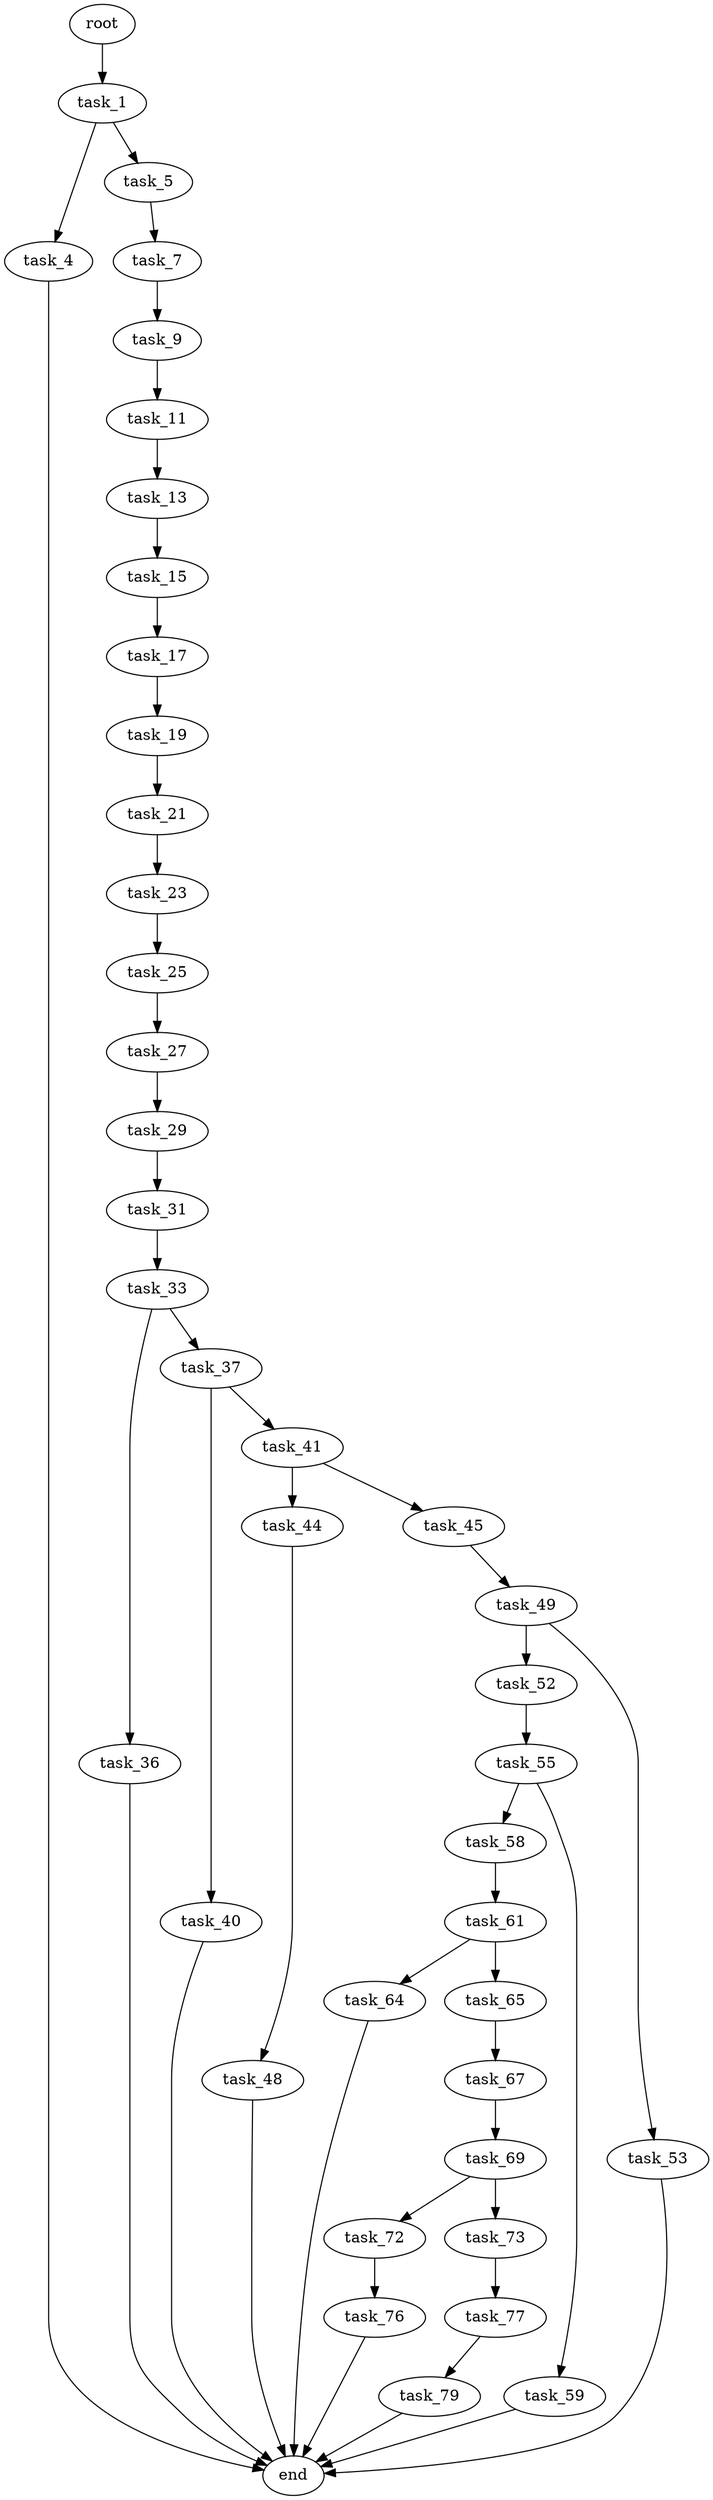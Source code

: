 digraph G {
  root [size="0.000000"];
  task_1 [size="68719476736.000000"];
  task_4 [size="8589934592.000000"];
  task_5 [size="20392247502.000000"];
  task_7 [size="203652830129.000000"];
  task_9 [size="874816976798.000000"];
  task_11 [size="28991029248.000000"];
  task_13 [size="24410902548.000000"];
  task_15 [size="73908617733.000000"];
  task_17 [size="942667361739.000000"];
  task_19 [size="125676411168.000000"];
  task_21 [size="12596199310.000000"];
  task_23 [size="180422877322.000000"];
  task_25 [size="1100545307882.000000"];
  task_27 [size="368293445632.000000"];
  task_29 [size="2473839110.000000"];
  task_31 [size="5005151940.000000"];
  task_33 [size="28679888730.000000"];
  task_36 [size="121882953775.000000"];
  task_37 [size="8589934592.000000"];
  task_40 [size="436798272820.000000"];
  task_41 [size="231928233984.000000"];
  task_44 [size="368293445632.000000"];
  task_45 [size="18466081987.000000"];
  task_48 [size="28991029248.000000"];
  task_49 [size="134217728000.000000"];
  task_52 [size="17631196948.000000"];
  task_53 [size="2108109837.000000"];
  task_55 [size="573446788361.000000"];
  task_58 [size="925218543950.000000"];
  task_59 [size="1091544961.000000"];
  task_61 [size="28991029248.000000"];
  task_64 [size="2223811988.000000"];
  task_65 [size="14555709580.000000"];
  task_67 [size="368293445632.000000"];
  task_69 [size="16667497963.000000"];
  task_72 [size="68719476736.000000"];
  task_73 [size="134217728000.000000"];
  task_76 [size="302348837843.000000"];
  task_77 [size="3815736547.000000"];
  task_79 [size="613307869979.000000"];
  end [size="0.000000"];

  root -> task_1 [size="1.000000"];
  task_1 -> task_4 [size="134217728.000000"];
  task_1 -> task_5 [size="134217728.000000"];
  task_4 -> end [size="1.000000"];
  task_5 -> task_7 [size="75497472.000000"];
  task_7 -> task_9 [size="536870912.000000"];
  task_9 -> task_11 [size="679477248.000000"];
  task_11 -> task_13 [size="75497472.000000"];
  task_13 -> task_15 [size="536870912.000000"];
  task_15 -> task_17 [size="75497472.000000"];
  task_17 -> task_19 [size="679477248.000000"];
  task_19 -> task_21 [size="134217728.000000"];
  task_21 -> task_23 [size="411041792.000000"];
  task_23 -> task_25 [size="209715200.000000"];
  task_25 -> task_27 [size="679477248.000000"];
  task_27 -> task_29 [size="411041792.000000"];
  task_29 -> task_31 [size="75497472.000000"];
  task_31 -> task_33 [size="134217728.000000"];
  task_33 -> task_36 [size="679477248.000000"];
  task_33 -> task_37 [size="679477248.000000"];
  task_36 -> end [size="1.000000"];
  task_37 -> task_40 [size="33554432.000000"];
  task_37 -> task_41 [size="33554432.000000"];
  task_40 -> end [size="1.000000"];
  task_41 -> task_44 [size="301989888.000000"];
  task_41 -> task_45 [size="301989888.000000"];
  task_44 -> task_48 [size="411041792.000000"];
  task_45 -> task_49 [size="411041792.000000"];
  task_48 -> end [size="1.000000"];
  task_49 -> task_52 [size="209715200.000000"];
  task_49 -> task_53 [size="209715200.000000"];
  task_52 -> task_55 [size="411041792.000000"];
  task_53 -> end [size="1.000000"];
  task_55 -> task_58 [size="411041792.000000"];
  task_55 -> task_59 [size="411041792.000000"];
  task_58 -> task_61 [size="679477248.000000"];
  task_59 -> end [size="1.000000"];
  task_61 -> task_64 [size="75497472.000000"];
  task_61 -> task_65 [size="75497472.000000"];
  task_64 -> end [size="1.000000"];
  task_65 -> task_67 [size="301989888.000000"];
  task_67 -> task_69 [size="411041792.000000"];
  task_69 -> task_72 [size="411041792.000000"];
  task_69 -> task_73 [size="411041792.000000"];
  task_72 -> task_76 [size="134217728.000000"];
  task_73 -> task_77 [size="209715200.000000"];
  task_76 -> end [size="1.000000"];
  task_77 -> task_79 [size="411041792.000000"];
  task_79 -> end [size="1.000000"];
}
